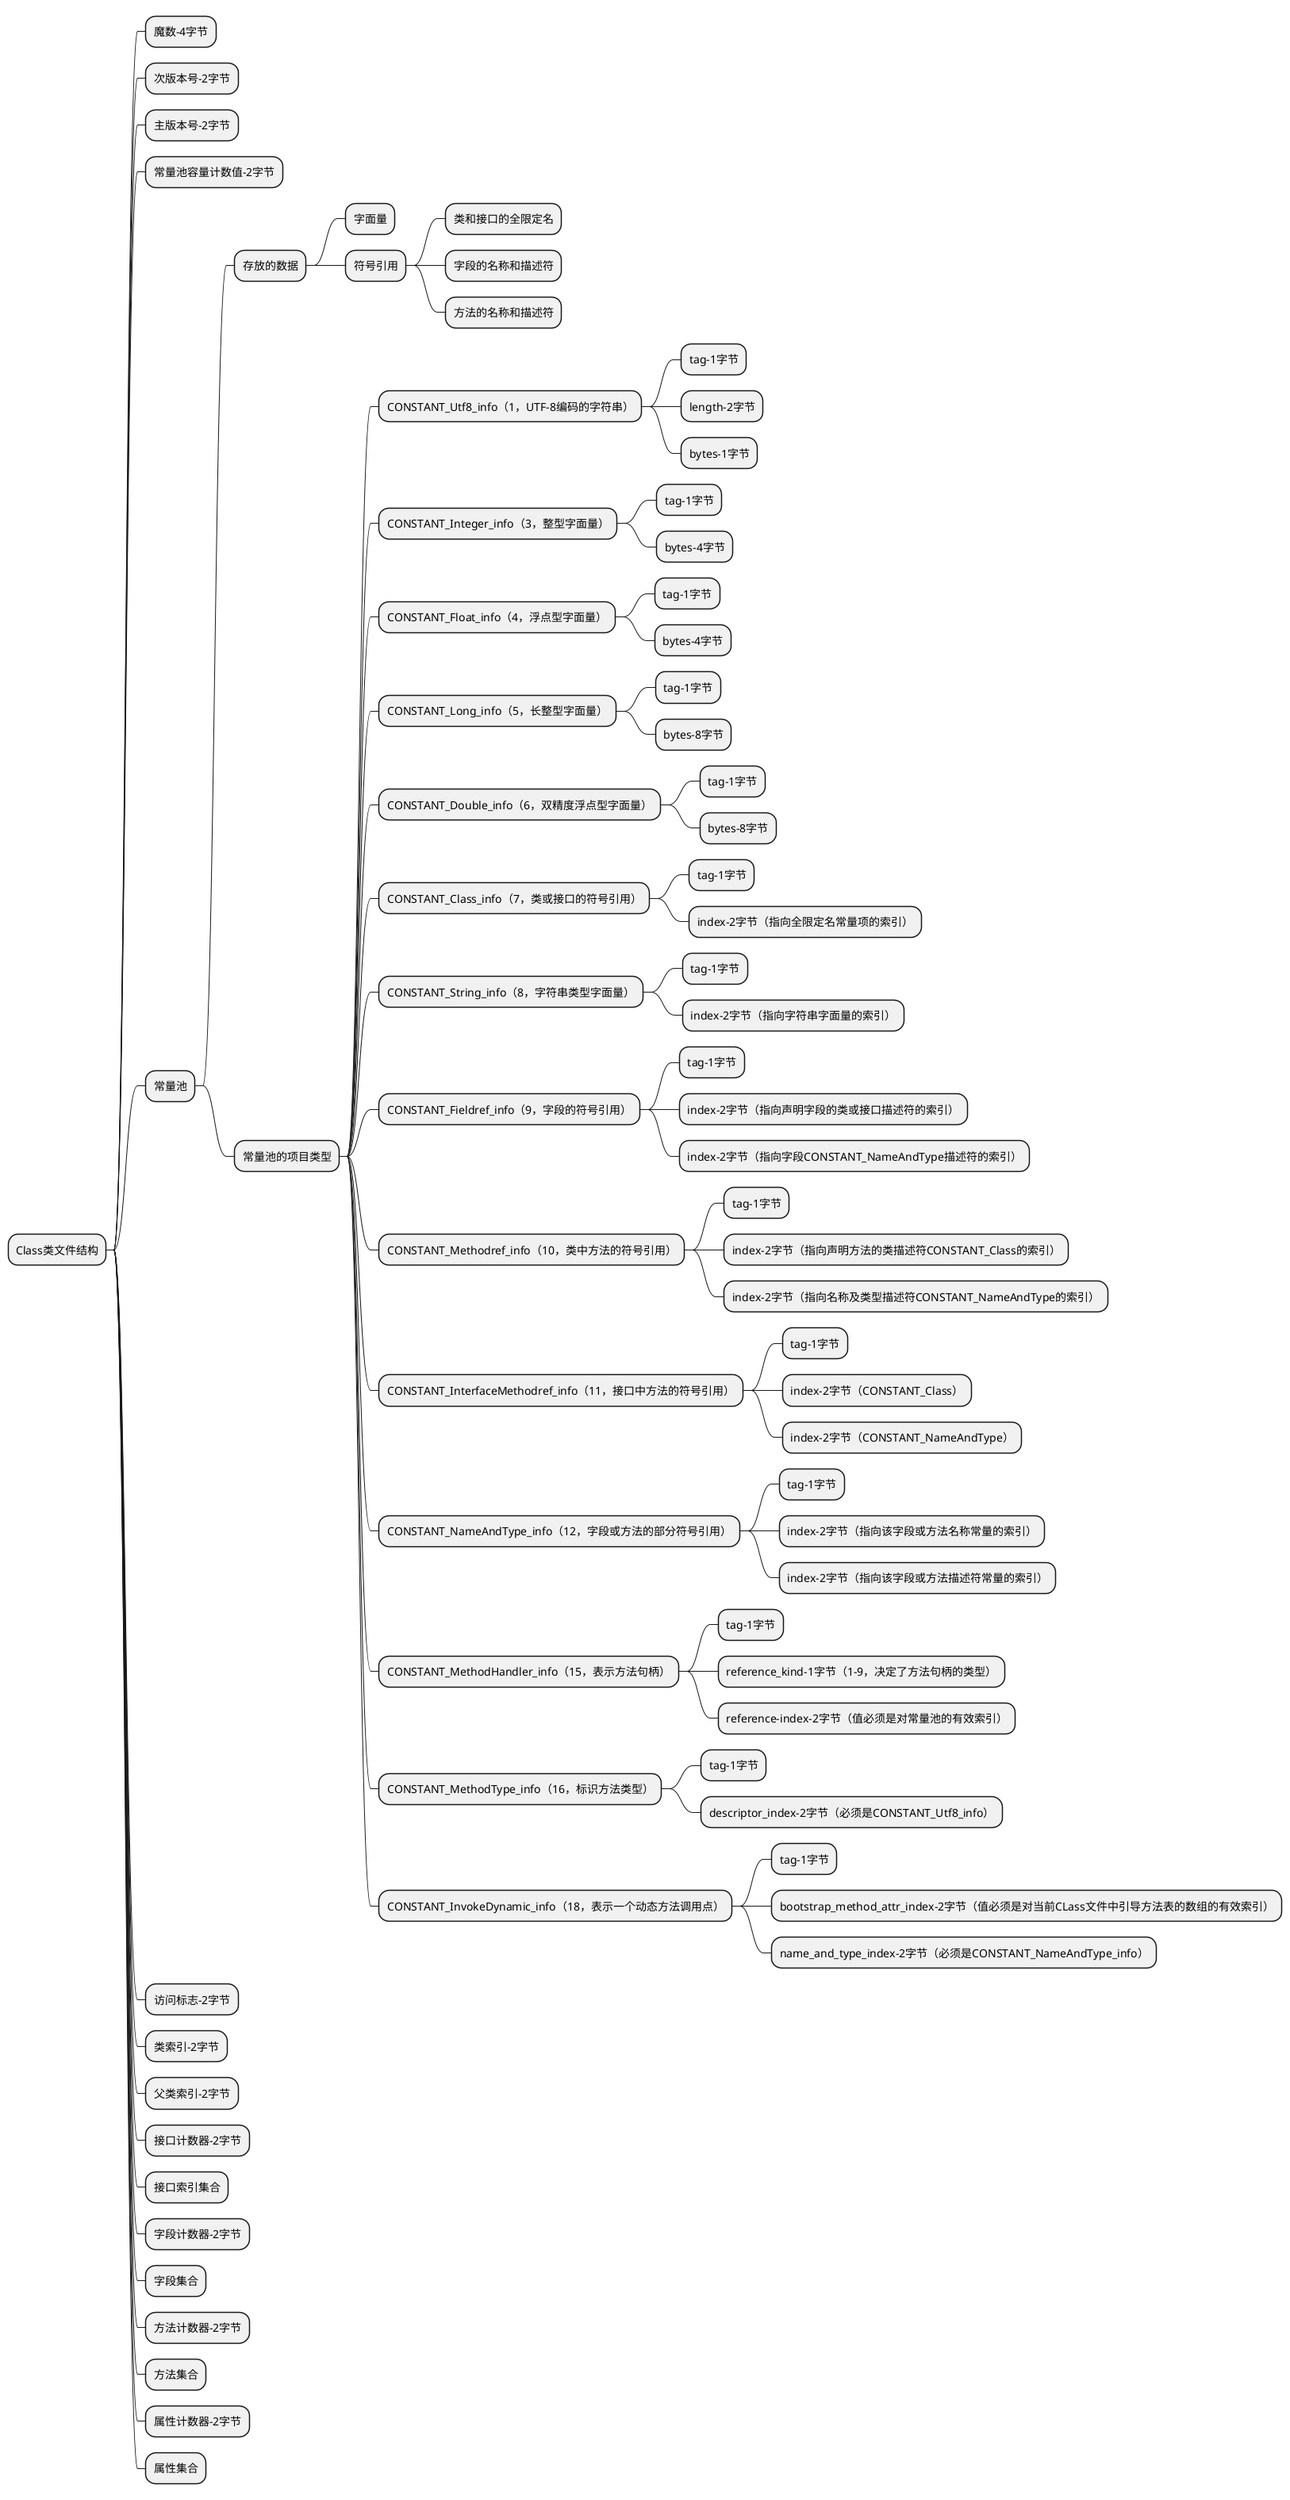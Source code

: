 @startmindmap
* Class类文件结构
** 魔数-4字节
** 次版本号-2字节
** 主版本号-2字节
** 常量池容量计数值-2字节
** 常量池
*** 存放的数据
**** 字面量
**** 符号引用
***** 类和接口的全限定名
***** 字段的名称和描述符
***** 方法的名称和描述符
*** 常量池的项目类型
**** CONSTANT_Utf8_info（1，UTF-8编码的字符串）
***** tag-1字节
***** length-2字节
***** bytes-1字节
**** CONSTANT_Integer_info（3，整型字面量）
***** tag-1字节
***** bytes-4字节
**** CONSTANT_Float_info（4，浮点型字面量）
***** tag-1字节
***** bytes-4字节
**** CONSTANT_Long_info（5，长整型字面量）
***** tag-1字节
***** bytes-8字节
**** CONSTANT_Double_info（6，双精度浮点型字面量）
***** tag-1字节
***** bytes-8字节
**** CONSTANT_Class_info（7，类或接口的符号引用）
***** tag-1字节
***** index-2字节（指向全限定名常量项的索引）
**** CONSTANT_String_info（8，字符串类型字面量）
***** tag-1字节
***** index-2字节（指向字符串字面量的索引）
**** CONSTANT_Fieldref_info（9，字段的符号引用）
***** tag-1字节
***** index-2字节（指向声明字段的类或接口描述符的索引）
***** index-2字节（指向字段CONSTANT_NameAndType描述符的索引）
**** CONSTANT_Methodref_info（10，类中方法的符号引用）
***** tag-1字节
***** index-2字节（指向声明方法的类描述符CONSTANT_Class的索引）
***** index-2字节（指向名称及类型描述符CONSTANT_NameAndType的索引）
**** CONSTANT_InterfaceMethodref_info（11，接口中方法的符号引用）
***** tag-1字节
***** index-2字节（CONSTANT_Class）
***** index-2字节（CONSTANT_NameAndType）
**** CONSTANT_NameAndType_info（12，字段或方法的部分符号引用）
***** tag-1字节
***** index-2字节（指向该字段或方法名称常量的索引）
***** index-2字节（指向该字段或方法描述符常量的索引）
**** CONSTANT_MethodHandler_info（15，表示方法句柄）
***** tag-1字节
***** reference_kind-1字节（1-9，决定了方法句柄的类型）
***** reference-index-2字节（值必须是对常量池的有效索引）
**** CONSTANT_MethodType_info（16，标识方法类型）
***** tag-1字节
***** descriptor_index-2字节（必须是CONSTANT_Utf8_info）
**** CONSTANT_InvokeDynamic_info（18，表示一个动态方法调用点）
***** tag-1字节
***** bootstrap_method_attr_index-2字节（值必须是对当前CLass文件中引导方法表的数组的有效索引）
***** name_and_type_index-2字节（必须是CONSTANT_NameAndType_info）
** 访问标志-2字节
** 类索引-2字节
** 父类索引-2字节
** 接口计数器-2字节
** 接口索引集合
** 字段计数器-2字节
** 字段集合
** 方法计数器-2字节
** 方法集合
** 属性计数器-2字节
** 属性集合
@endmindmap